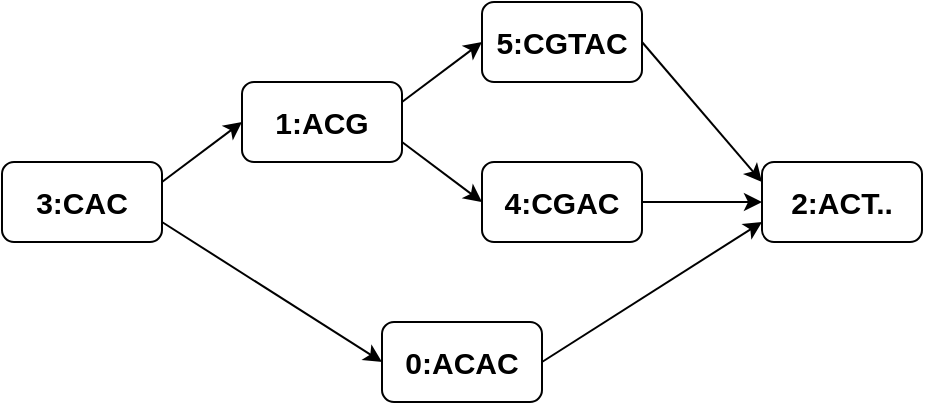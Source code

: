 <mxfile version="21.5.0" type="device">
  <diagram name="Page-1" id="Fo-KuDIbOw5UAjme-j0O">
    <mxGraphModel dx="986" dy="521" grid="1" gridSize="10" guides="1" tooltips="1" connect="1" arrows="1" fold="1" page="1" pageScale="1" pageWidth="850" pageHeight="1100" math="0" shadow="0">
      <root>
        <mxCell id="0" />
        <mxCell id="1" parent="0" />
        <mxCell id="V5ggeIY2SVd7dIJD6obK-1" value="3:CAC" style="text;html=1;align=center;verticalAlign=middle;whiteSpace=wrap;rounded=1;strokeColor=default;fontSize=15;fontStyle=1;glass=0;shadow=0;horizontal=1;" vertex="1" parent="1">
          <mxGeometry x="80" y="240" width="80" height="40" as="geometry" />
        </mxCell>
        <mxCell id="V5ggeIY2SVd7dIJD6obK-2" value="2:ACT.." style="text;html=1;align=center;verticalAlign=middle;whiteSpace=wrap;rounded=1;strokeColor=default;fontSize=15;fontStyle=1;glass=0;shadow=0;horizontal=1;" vertex="1" parent="1">
          <mxGeometry x="460" y="240" width="80" height="40" as="geometry" />
        </mxCell>
        <mxCell id="V5ggeIY2SVd7dIJD6obK-3" value="4:CGAC" style="text;html=1;align=center;verticalAlign=middle;whiteSpace=wrap;rounded=1;strokeColor=default;fontSize=15;fontStyle=1;glass=0;shadow=0;horizontal=1;" vertex="1" parent="1">
          <mxGeometry x="320" y="240" width="80" height="40" as="geometry" />
        </mxCell>
        <mxCell id="V5ggeIY2SVd7dIJD6obK-4" value="5:CGTAC" style="text;html=1;align=center;verticalAlign=middle;whiteSpace=wrap;rounded=1;strokeColor=default;fontSize=15;fontStyle=1;glass=0;shadow=0;horizontal=1;" vertex="1" parent="1">
          <mxGeometry x="320" y="160" width="80" height="40" as="geometry" />
        </mxCell>
        <mxCell id="V5ggeIY2SVd7dIJD6obK-5" value="0:ACAC" style="text;html=1;align=center;verticalAlign=middle;whiteSpace=wrap;rounded=1;strokeColor=default;fontSize=15;fontStyle=1;glass=0;shadow=0;horizontal=1;" vertex="1" parent="1">
          <mxGeometry x="270" y="320" width="80" height="40" as="geometry" />
        </mxCell>
        <mxCell id="V5ggeIY2SVd7dIJD6obK-6" value="&lt;div style=&quot;font-size: 15px;&quot;&gt;1:ACG&lt;/div&gt;" style="text;html=1;align=center;verticalAlign=middle;whiteSpace=wrap;rounded=1;strokeColor=default;fontSize=15;fontStyle=1;glass=0;shadow=0;horizontal=1;" vertex="1" parent="1">
          <mxGeometry x="200" y="200" width="80" height="40" as="geometry" />
        </mxCell>
        <mxCell id="V5ggeIY2SVd7dIJD6obK-7" value="" style="endArrow=classic;html=1;rounded=0;entryX=0;entryY=0.5;entryDx=0;entryDy=0;exitX=1;exitY=0.25;exitDx=0;exitDy=0;" edge="1" parent="1" source="V5ggeIY2SVd7dIJD6obK-1" target="V5ggeIY2SVd7dIJD6obK-6">
          <mxGeometry width="50" height="50" relative="1" as="geometry">
            <mxPoint x="140" y="170" as="sourcePoint" />
            <mxPoint x="180" y="130" as="targetPoint" />
          </mxGeometry>
        </mxCell>
        <mxCell id="V5ggeIY2SVd7dIJD6obK-8" value="" style="endArrow=classic;html=1;rounded=0;entryX=0;entryY=0.5;entryDx=0;entryDy=0;exitX=1;exitY=0.75;exitDx=0;exitDy=0;" edge="1" parent="1" source="V5ggeIY2SVd7dIJD6obK-1" target="V5ggeIY2SVd7dIJD6obK-5">
          <mxGeometry width="50" height="50" relative="1" as="geometry">
            <mxPoint x="190" y="330" as="sourcePoint" />
            <mxPoint x="230" y="290" as="targetPoint" />
          </mxGeometry>
        </mxCell>
        <mxCell id="V5ggeIY2SVd7dIJD6obK-9" value="" style="endArrow=classic;html=1;rounded=0;entryX=0;entryY=0.75;entryDx=0;entryDy=0;exitX=1;exitY=0.5;exitDx=0;exitDy=0;" edge="1" parent="1" source="V5ggeIY2SVd7dIJD6obK-5" target="V5ggeIY2SVd7dIJD6obK-2">
          <mxGeometry width="50" height="50" relative="1" as="geometry">
            <mxPoint x="400" y="330" as="sourcePoint" />
            <mxPoint x="520" y="410" as="targetPoint" />
          </mxGeometry>
        </mxCell>
        <mxCell id="V5ggeIY2SVd7dIJD6obK-10" value="" style="endArrow=classic;html=1;rounded=0;entryX=0;entryY=0.5;entryDx=0;entryDy=0;exitX=1;exitY=0.25;exitDx=0;exitDy=0;" edge="1" parent="1" source="V5ggeIY2SVd7dIJD6obK-6" target="V5ggeIY2SVd7dIJD6obK-4">
          <mxGeometry width="50" height="50" relative="1" as="geometry">
            <mxPoint x="170" y="270" as="sourcePoint" />
            <mxPoint x="210" y="230" as="targetPoint" />
          </mxGeometry>
        </mxCell>
        <mxCell id="V5ggeIY2SVd7dIJD6obK-11" value="" style="endArrow=classic;html=1;rounded=0;entryX=0;entryY=0.5;entryDx=0;entryDy=0;exitX=1;exitY=0.75;exitDx=0;exitDy=0;" edge="1" parent="1" source="V5ggeIY2SVd7dIJD6obK-6" target="V5ggeIY2SVd7dIJD6obK-3">
          <mxGeometry width="50" height="50" relative="1" as="geometry">
            <mxPoint x="170" y="270" as="sourcePoint" />
            <mxPoint x="210" y="230" as="targetPoint" />
          </mxGeometry>
        </mxCell>
        <mxCell id="V5ggeIY2SVd7dIJD6obK-12" value="" style="endArrow=classic;html=1;rounded=0;entryX=0;entryY=0.25;entryDx=0;entryDy=0;exitX=1;exitY=0.5;exitDx=0;exitDy=0;entryPerimeter=0;" edge="1" parent="1" source="V5ggeIY2SVd7dIJD6obK-4" target="V5ggeIY2SVd7dIJD6obK-2">
          <mxGeometry width="50" height="50" relative="1" as="geometry">
            <mxPoint x="170" y="270" as="sourcePoint" />
            <mxPoint x="210" y="230" as="targetPoint" />
          </mxGeometry>
        </mxCell>
        <mxCell id="V5ggeIY2SVd7dIJD6obK-13" value="" style="endArrow=classic;html=1;rounded=0;entryX=0;entryY=0.5;entryDx=0;entryDy=0;exitX=1;exitY=0.5;exitDx=0;exitDy=0;" edge="1" parent="1" source="V5ggeIY2SVd7dIJD6obK-3" target="V5ggeIY2SVd7dIJD6obK-2">
          <mxGeometry width="50" height="50" relative="1" as="geometry">
            <mxPoint x="170" y="270" as="sourcePoint" />
            <mxPoint x="210" y="230" as="targetPoint" />
          </mxGeometry>
        </mxCell>
      </root>
    </mxGraphModel>
  </diagram>
</mxfile>
